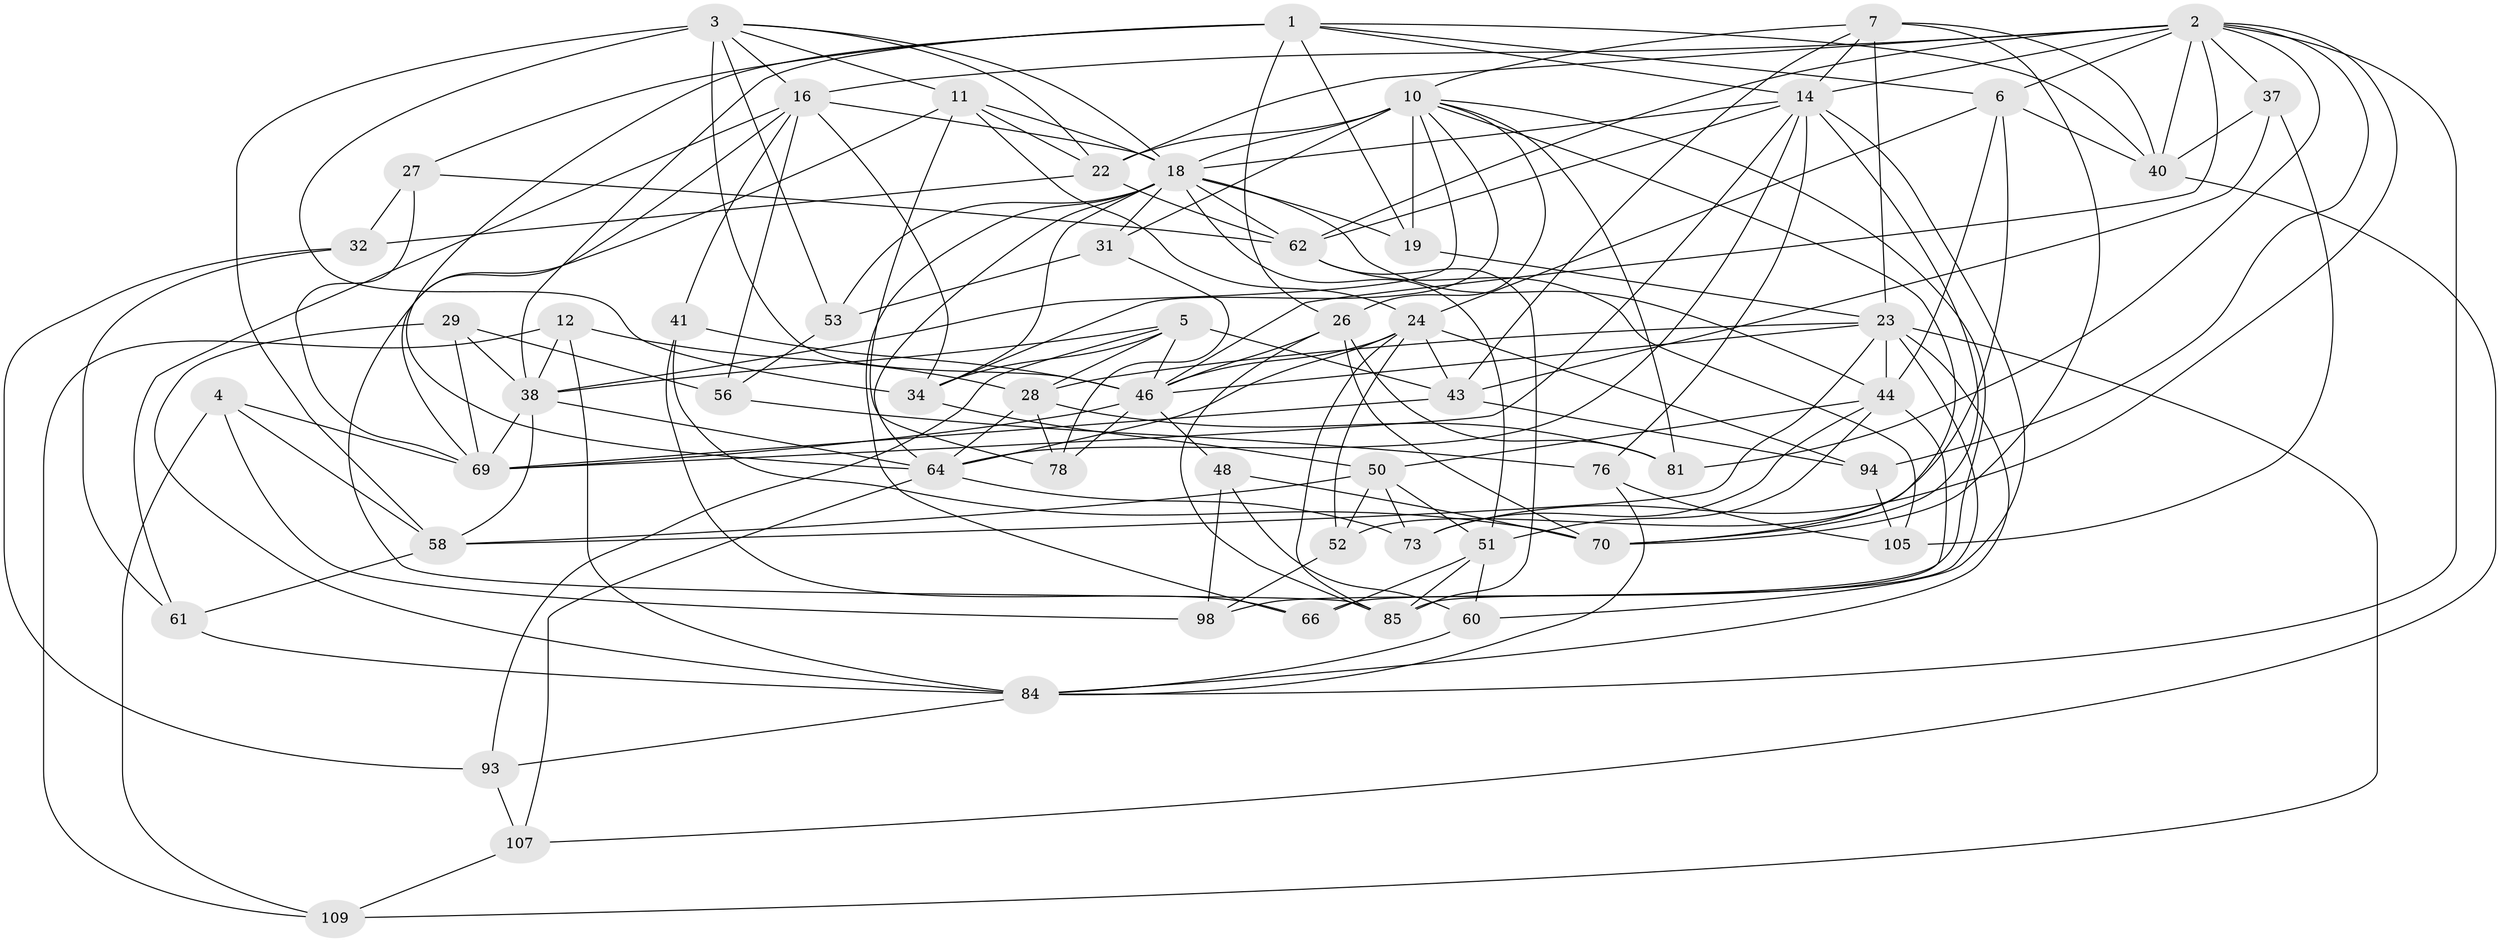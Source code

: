 // original degree distribution, {4: 1.0}
// Generated by graph-tools (version 1.1) at 2025/20/03/04/25 18:20:55]
// undirected, 57 vertices, 169 edges
graph export_dot {
graph [start="1"]
  node [color=gray90,style=filled];
  1 [super="+111+17"];
  2 [super="+108+75+15"];
  3 [super="+8"];
  4;
  5 [super="+13"];
  6 [super="+9"];
  7 [super="+67"];
  10 [super="+33+42+74+20"];
  11 [super="+110"];
  12;
  14 [super="+36+97"];
  16 [super="+83+25"];
  18 [super="+103+39+21+86"];
  19;
  22 [super="+49"];
  23 [super="+54+72"];
  24 [super="+80+59"];
  26 [super="+30"];
  27;
  28 [super="+47"];
  29;
  31;
  32;
  34 [super="+79"];
  37;
  38 [super="+45+71"];
  40 [super="+55"];
  41;
  43 [super="+114"];
  44 [super="+95"];
  46 [super="+88+87+82"];
  48;
  50 [super="+57"];
  51 [super="+96"];
  52;
  53;
  56;
  58 [super="+65"];
  60;
  61;
  62 [super="+89"];
  64 [super="+68"];
  66;
  69 [super="+90"];
  70 [super="+104"];
  73;
  76;
  78;
  81;
  84 [super="+101"];
  85 [super="+106"];
  93;
  94;
  98;
  105;
  107;
  109;
  1 -- 64;
  1 -- 27;
  1 -- 26;
  1 -- 6;
  1 -- 40;
  1 -- 19;
  1 -- 14;
  1 -- 38;
  2 -- 22;
  2 -- 94;
  2 -- 81;
  2 -- 62;
  2 -- 6;
  2 -- 40;
  2 -- 16;
  2 -- 37;
  2 -- 46;
  2 -- 73;
  2 -- 14;
  2 -- 84;
  3 -- 34;
  3 -- 58;
  3 -- 22;
  3 -- 16;
  3 -- 18;
  3 -- 53;
  3 -- 11;
  3 -- 46;
  4 -- 109;
  4 -- 98;
  4 -- 58;
  4 -- 69;
  5 -- 38;
  5 -- 28;
  5 -- 93;
  5 -- 34;
  5 -- 43;
  5 -- 46;
  6 -- 40;
  6 -- 52;
  6 -- 44;
  6 -- 24;
  7 -- 43;
  7 -- 70;
  7 -- 40;
  7 -- 10;
  7 -- 23;
  7 -- 14;
  10 -- 19;
  10 -- 70;
  10 -- 26;
  10 -- 38;
  10 -- 34;
  10 -- 98;
  10 -- 31;
  10 -- 81;
  10 -- 18 [weight=2];
  10 -- 22;
  11 -- 24;
  11 -- 18;
  11 -- 78;
  11 -- 22;
  11 -- 85;
  12 -- 109;
  12 -- 28;
  12 -- 84;
  12 -- 38;
  14 -- 76;
  14 -- 62;
  14 -- 64;
  14 -- 60;
  14 -- 18;
  14 -- 69;
  14 -- 70;
  16 -- 34;
  16 -- 56;
  16 -- 41;
  16 -- 18;
  16 -- 61;
  16 -- 69;
  18 -- 53;
  18 -- 62 [weight=2];
  18 -- 34;
  18 -- 44;
  18 -- 51;
  18 -- 31;
  18 -- 19;
  18 -- 66;
  18 -- 64;
  19 -- 23;
  22 -- 32;
  22 -- 62;
  23 -- 109;
  23 -- 44 [weight=2];
  23 -- 46;
  23 -- 58;
  23 -- 28;
  23 -- 84;
  23 -- 85;
  24 -- 43;
  24 -- 94;
  24 -- 46;
  24 -- 52;
  24 -- 64;
  24 -- 85;
  26 -- 81;
  26 -- 85;
  26 -- 46;
  26 -- 70;
  27 -- 32;
  27 -- 62;
  27 -- 69;
  28 -- 78;
  28 -- 81;
  28 -- 64;
  29 -- 69;
  29 -- 56;
  29 -- 38;
  29 -- 84;
  31 -- 78;
  31 -- 53;
  32 -- 93;
  32 -- 61;
  34 -- 50;
  37 -- 105;
  37 -- 40;
  37 -- 43;
  38 -- 58;
  38 -- 69;
  38 -- 64;
  40 -- 107;
  41 -- 66;
  41 -- 46;
  41 -- 70;
  43 -- 94;
  43 -- 69;
  44 -- 73;
  44 -- 66;
  44 -- 50;
  44 -- 51;
  46 -- 78;
  46 -- 48;
  46 -- 69;
  48 -- 70;
  48 -- 98;
  48 -- 60;
  50 -- 52;
  50 -- 73;
  50 -- 58;
  50 -- 51;
  51 -- 60;
  51 -- 66;
  51 -- 85;
  52 -- 98;
  53 -- 56;
  56 -- 76;
  58 -- 61;
  60 -- 84;
  61 -- 84;
  62 -- 105;
  62 -- 85;
  64 -- 73;
  64 -- 107;
  76 -- 105;
  76 -- 84;
  84 -- 93;
  93 -- 107;
  94 -- 105;
  107 -- 109;
}
